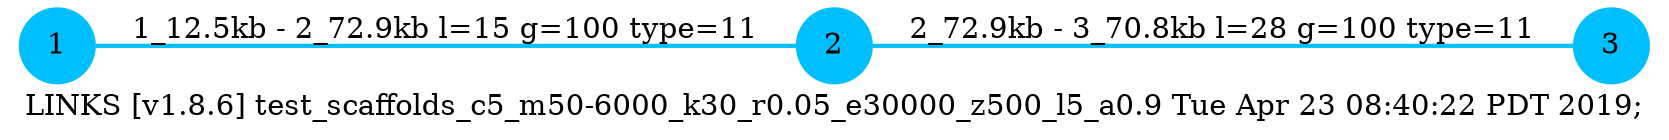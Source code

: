 graph LINKS{
	label="LINKS [v1.8.6] test_scaffolds_c5_m50-6000_k30_r0.05_e30000_z500_l5_a0.9 Tue Apr 23 08:40:22 PDT 2019;"
	rankdir=LR;
	node [shape = circle];
	1 [style=filled, fillcolor=deepskyblue, color=deepskyblue]
	2 [style=filled, fillcolor=deepskyblue, color=deepskyblue]
	1 -- 2 [ label = "1_12.5kb - 2_72.9kb l=15 g=100 type=11", penwidth=2.0, color=deepskyblue ]
	2 [style=filled, fillcolor=deepskyblue, color=deepskyblue]
	3 [style=filled, fillcolor=deepskyblue, color=deepskyblue]
	2 -- 3 [ label = "2_72.9kb - 3_70.8kb l=28 g=100 type=11", penwidth=2.0, color=deepskyblue ]
}
